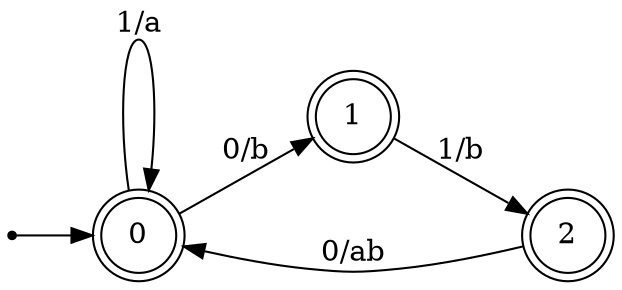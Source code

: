 digraph  {
rankdir=LR;

superstart[shape = point ];
superstart->"0"
"0" [shape=doublecircle];
"1" [shape=doublecircle];
"2" [shape=doublecircle];
"0" -> "0" [label="1/a", style = solid ];
"0" -> "1" [label="0/b", style = solid ];
"1" -> "2" [label="1/b", style = solid ];
"2" -> "0" [label="0/ab", style = solid ];
nodesep="1";}
